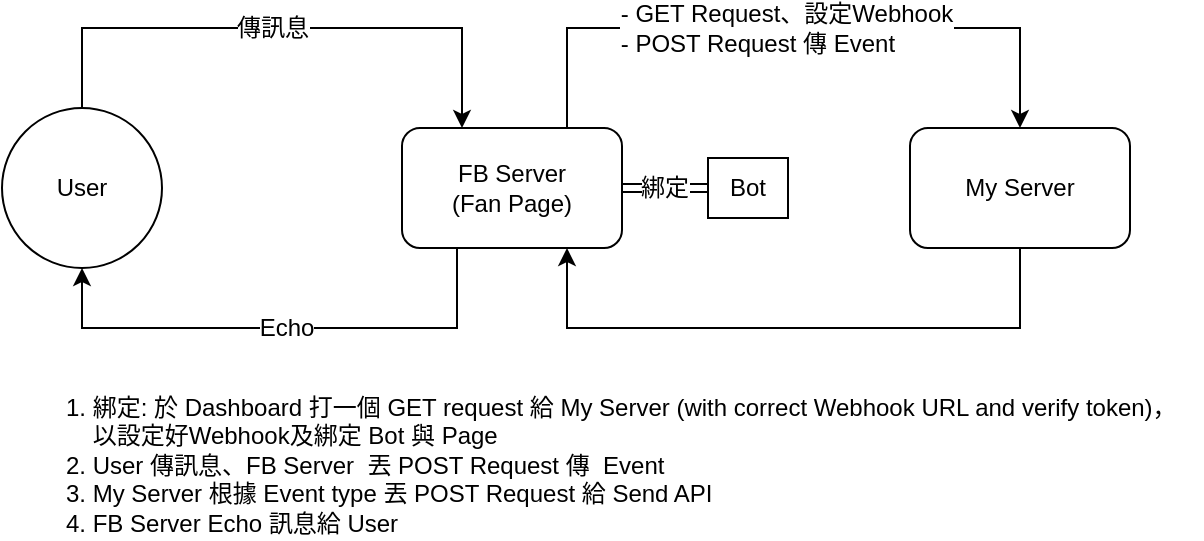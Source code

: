 <mxfile version="10.7.9" type="github"><diagram id="vkrNKiE-Cz9adRt2QydA" name="Page-1"><mxGraphModel dx="918" dy="575" grid="1" gridSize="10" guides="1" tooltips="1" connect="1" arrows="1" fold="1" page="1" pageScale="1" pageWidth="827" pageHeight="1169" math="0" shadow="0"><root><mxCell id="0"/><mxCell id="1" parent="0"/><mxCell id="PIy14N72UGDw5WxEq-cf-3" style="edgeStyle=orthogonalEdgeStyle;rounded=0;orthogonalLoop=1;jettySize=auto;html=1;exitX=0.5;exitY=0;exitDx=0;exitDy=0;" parent="1" source="PIy14N72UGDw5WxEq-cf-1" target="PIy14N72UGDw5WxEq-cf-2" edge="1"><mxGeometry relative="1" as="geometry"><Array as="points"><mxPoint x="120" y="120"/><mxPoint x="310" y="120"/></Array></mxGeometry></mxCell><mxCell id="PIy14N72UGDw5WxEq-cf-4" value="傳訊息" style="text;html=1;resizable=0;points=[];align=center;verticalAlign=middle;labelBackgroundColor=#ffffff;" parent="PIy14N72UGDw5WxEq-cf-3" vertex="1" connectable="0"><mxGeometry x="-0.242" y="-2" relative="1" as="geometry"><mxPoint x="29" y="-2" as="offset"/></mxGeometry></mxCell><mxCell id="PIy14N72UGDw5WxEq-cf-1" value="User" style="ellipse;whiteSpace=wrap;html=1;aspect=fixed;" parent="1" vertex="1"><mxGeometry x="80" y="160" width="80" height="80" as="geometry"/></mxCell><mxCell id="PIy14N72UGDw5WxEq-cf-7" style="edgeStyle=orthogonalEdgeStyle;rounded=0;orthogonalLoop=1;jettySize=auto;html=1;exitX=1;exitY=0.5;exitDx=0;exitDy=0;shape=link;" parent="1" source="PIy14N72UGDw5WxEq-cf-2" target="PIy14N72UGDw5WxEq-cf-6" edge="1"><mxGeometry relative="1" as="geometry"/></mxCell><mxCell id="PIy14N72UGDw5WxEq-cf-9" value="綁定" style="text;html=1;resizable=0;points=[];align=center;verticalAlign=middle;labelBackgroundColor=#ffffff;" parent="PIy14N72UGDw5WxEq-cf-7" vertex="1" connectable="0"><mxGeometry x="-0.023" relative="1" as="geometry"><mxPoint as="offset"/></mxGeometry></mxCell><mxCell id="PIy14N72UGDw5WxEq-cf-14" style="edgeStyle=orthogonalEdgeStyle;rounded=0;orthogonalLoop=1;jettySize=auto;html=1;exitX=0.75;exitY=0;exitDx=0;exitDy=0;entryX=0.5;entryY=0;entryDx=0;entryDy=0;" parent="1" source="PIy14N72UGDw5WxEq-cf-2" target="PIy14N72UGDw5WxEq-cf-13" edge="1"><mxGeometry relative="1" as="geometry"><Array as="points"><mxPoint x="363" y="120"/><mxPoint x="589" y="120"/></Array></mxGeometry></mxCell><mxCell id="PIy14N72UGDw5WxEq-cf-15" value="- GET Request、設定Webhook&lt;br&gt;&lt;div style=&quot;text-align: left&quot;&gt;- POST Request 傳 Event&lt;/div&gt;" style="text;html=1;resizable=0;points=[];align=center;verticalAlign=middle;labelBackgroundColor=#ffffff;" parent="PIy14N72UGDw5WxEq-cf-14" vertex="1" connectable="0"><mxGeometry x="-0.322" relative="1" as="geometry"><mxPoint x="49" as="offset"/></mxGeometry></mxCell><mxCell id="-pBQCSCspCIqIj2aQxIe-4" style="edgeStyle=orthogonalEdgeStyle;rounded=0;orthogonalLoop=1;jettySize=auto;html=1;exitX=0.25;exitY=1;exitDx=0;exitDy=0;entryX=0.5;entryY=1;entryDx=0;entryDy=0;" edge="1" parent="1" source="PIy14N72UGDw5WxEq-cf-2" target="PIy14N72UGDw5WxEq-cf-1"><mxGeometry relative="1" as="geometry"><Array as="points"><mxPoint x="308" y="270"/><mxPoint x="120" y="270"/></Array></mxGeometry></mxCell><mxCell id="-pBQCSCspCIqIj2aQxIe-5" value="Echo" style="text;html=1;resizable=0;points=[];align=center;verticalAlign=middle;labelBackgroundColor=#ffffff;" vertex="1" connectable="0" parent="-pBQCSCspCIqIj2aQxIe-4"><mxGeometry x="-0.2" y="-2" relative="1" as="geometry"><mxPoint x="-23" y="2" as="offset"/></mxGeometry></mxCell><mxCell id="PIy14N72UGDw5WxEq-cf-2" value="FB Server&lt;br&gt;(Fan Page)&lt;br&gt;" style="rounded=1;whiteSpace=wrap;html=1;" parent="1" vertex="1"><mxGeometry x="280" y="170" width="110" height="60" as="geometry"/></mxCell><mxCell id="PIy14N72UGDw5WxEq-cf-6" value="Bot" style="rounded=0;whiteSpace=wrap;html=1;" parent="1" vertex="1"><mxGeometry x="433" y="185" width="40" height="30" as="geometry"/></mxCell><mxCell id="-pBQCSCspCIqIj2aQxIe-9" style="edgeStyle=orthogonalEdgeStyle;rounded=0;orthogonalLoop=1;jettySize=auto;html=1;exitX=0.5;exitY=1;exitDx=0;exitDy=0;entryX=0.75;entryY=1;entryDx=0;entryDy=0;" edge="1" parent="1" source="PIy14N72UGDw5WxEq-cf-13" target="PIy14N72UGDw5WxEq-cf-2"><mxGeometry relative="1" as="geometry"><Array as="points"><mxPoint x="589" y="270"/><mxPoint x="363" y="270"/></Array></mxGeometry></mxCell><mxCell id="PIy14N72UGDw5WxEq-cf-13" value="My Server" style="rounded=1;whiteSpace=wrap;html=1;" parent="1" vertex="1"><mxGeometry x="534" y="170" width="110" height="60" as="geometry"/></mxCell><mxCell id="-pBQCSCspCIqIj2aQxIe-1" value="1. 綁定: 於 Dashboard 打一個 GET request 給 My Server (with correct Webhook URL and verify token)，&lt;br&gt;&amp;nbsp; &amp;nbsp; 以設定好Webhook及綁定 Bot 與 Page&lt;br&gt;2. User 傳訊息、FB Server&amp;nbsp; 丟 POST Request 傳&amp;nbsp; Event&lt;br&gt;3. My Server 根據 Event type 丟 POST Request 給 Send API&lt;br&gt;4. FB Server Echo 訊息給 User&lt;br&gt;" style="text;html=1;resizable=0;points=[];autosize=1;align=left;verticalAlign=top;spacingTop=-4;" vertex="1" parent="1"><mxGeometry x="110" y="300" width="570" height="70" as="geometry"/></mxCell></root></mxGraphModel></diagram></mxfile>